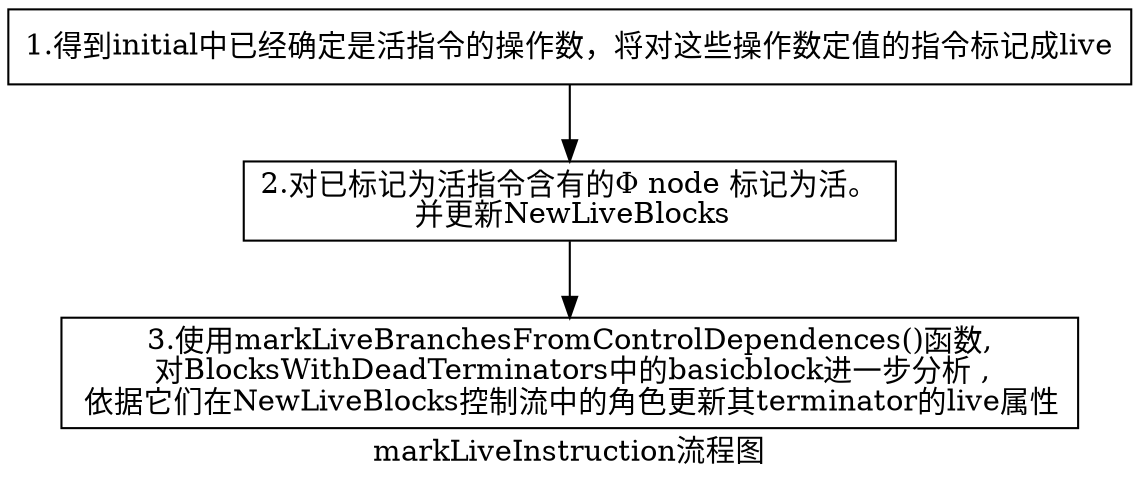 digraph "markLiveInstruction流程图" {
    label="markLiveInstruction流程图";

    n1 [shape=record,label="1.得到initial中已经确定是活指令的操作数，将对这些操作数定值的指令标记成live"]; 
    n2 [shape=record,label="2.对已标记为活指令含有的Φ node 标记为活。\n 并更新NewLiveBlocks"];
    n3 [shape=record,label="3.使用markLiveBranchesFromControlDependences()函数,\n 对BlocksWithDeadTerminators中的basicblock进一步分析
    ,\n 依据它们在NewLiveBlocks控制流中的角色更新其terminator的live属性"];
    
    n1->n2 ->n3 
}